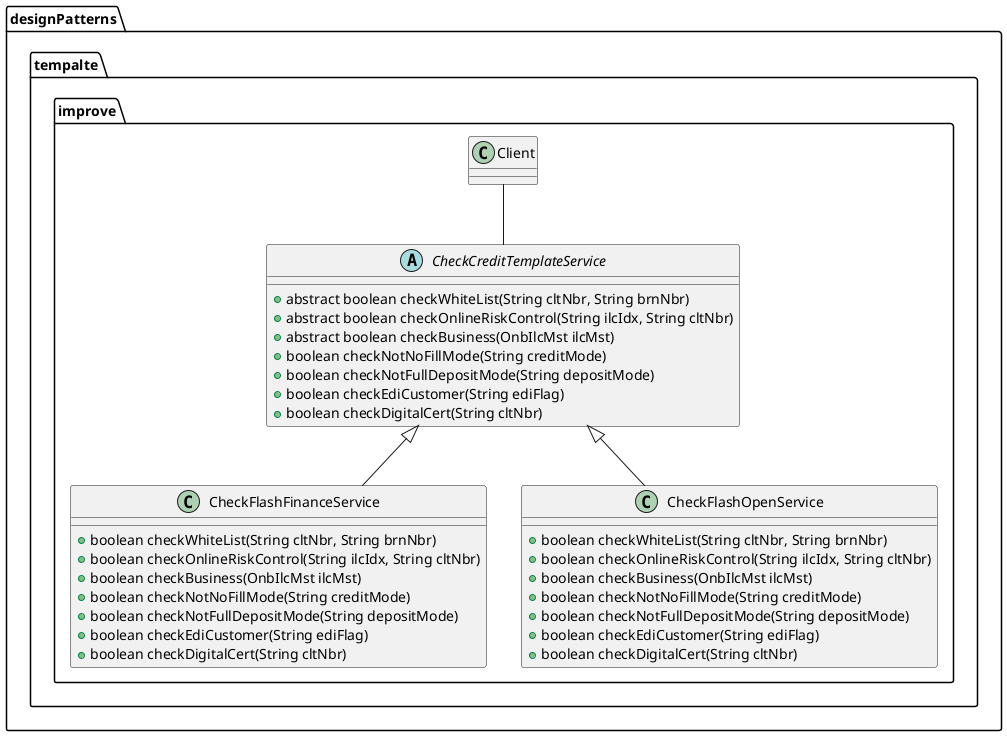 @startuml
abstract class designPatterns.tempalte.improve.CheckCreditTemplateService {
+ abstract boolean checkWhiteList(String cltNbr, String brnNbr)
+ abstract boolean checkOnlineRiskControl(String ilcIdx, String cltNbr)
+ abstract boolean checkBusiness(OnbIlcMst ilcMst)
+ boolean checkNotNoFillMode(String creditMode)
+ boolean checkNotFullDepositMode(String depositMode)
+ boolean checkEdiCustomer(String ediFlag)
+ boolean checkDigitalCert(String cltNbr)
}

class designPatterns.tempalte.improve.CheckFlashFinanceService {
+ boolean checkWhiteList(String cltNbr, String brnNbr)
+ boolean checkOnlineRiskControl(String ilcIdx, String cltNbr)
+ boolean checkBusiness(OnbIlcMst ilcMst)
+ boolean checkNotNoFillMode(String creditMode)
+ boolean checkNotFullDepositMode(String depositMode)
+ boolean checkEdiCustomer(String ediFlag)
+ boolean checkDigitalCert(String cltNbr)
}

class designPatterns.tempalte.improve.CheckFlashOpenService {
+ boolean checkWhiteList(String cltNbr, String brnNbr)
+ boolean checkOnlineRiskControl(String ilcIdx, String cltNbr)
+ boolean checkBusiness(OnbIlcMst ilcMst)
+ boolean checkNotNoFillMode(String creditMode)
+ boolean checkNotFullDepositMode(String depositMode)
+ boolean checkEdiCustomer(String ediFlag)
+ boolean checkDigitalCert(String cltNbr)
}

designPatterns.tempalte.improve.CheckCreditTemplateService <|-- designPatterns.tempalte.improve.CheckFlashFinanceService
designPatterns.tempalte.improve.CheckCreditTemplateService <|-- designPatterns.tempalte.improve.CheckFlashOpenService
designPatterns.tempalte.improve.Client -- designPatterns.tempalte.improve.CheckCreditTemplateService
@enduml